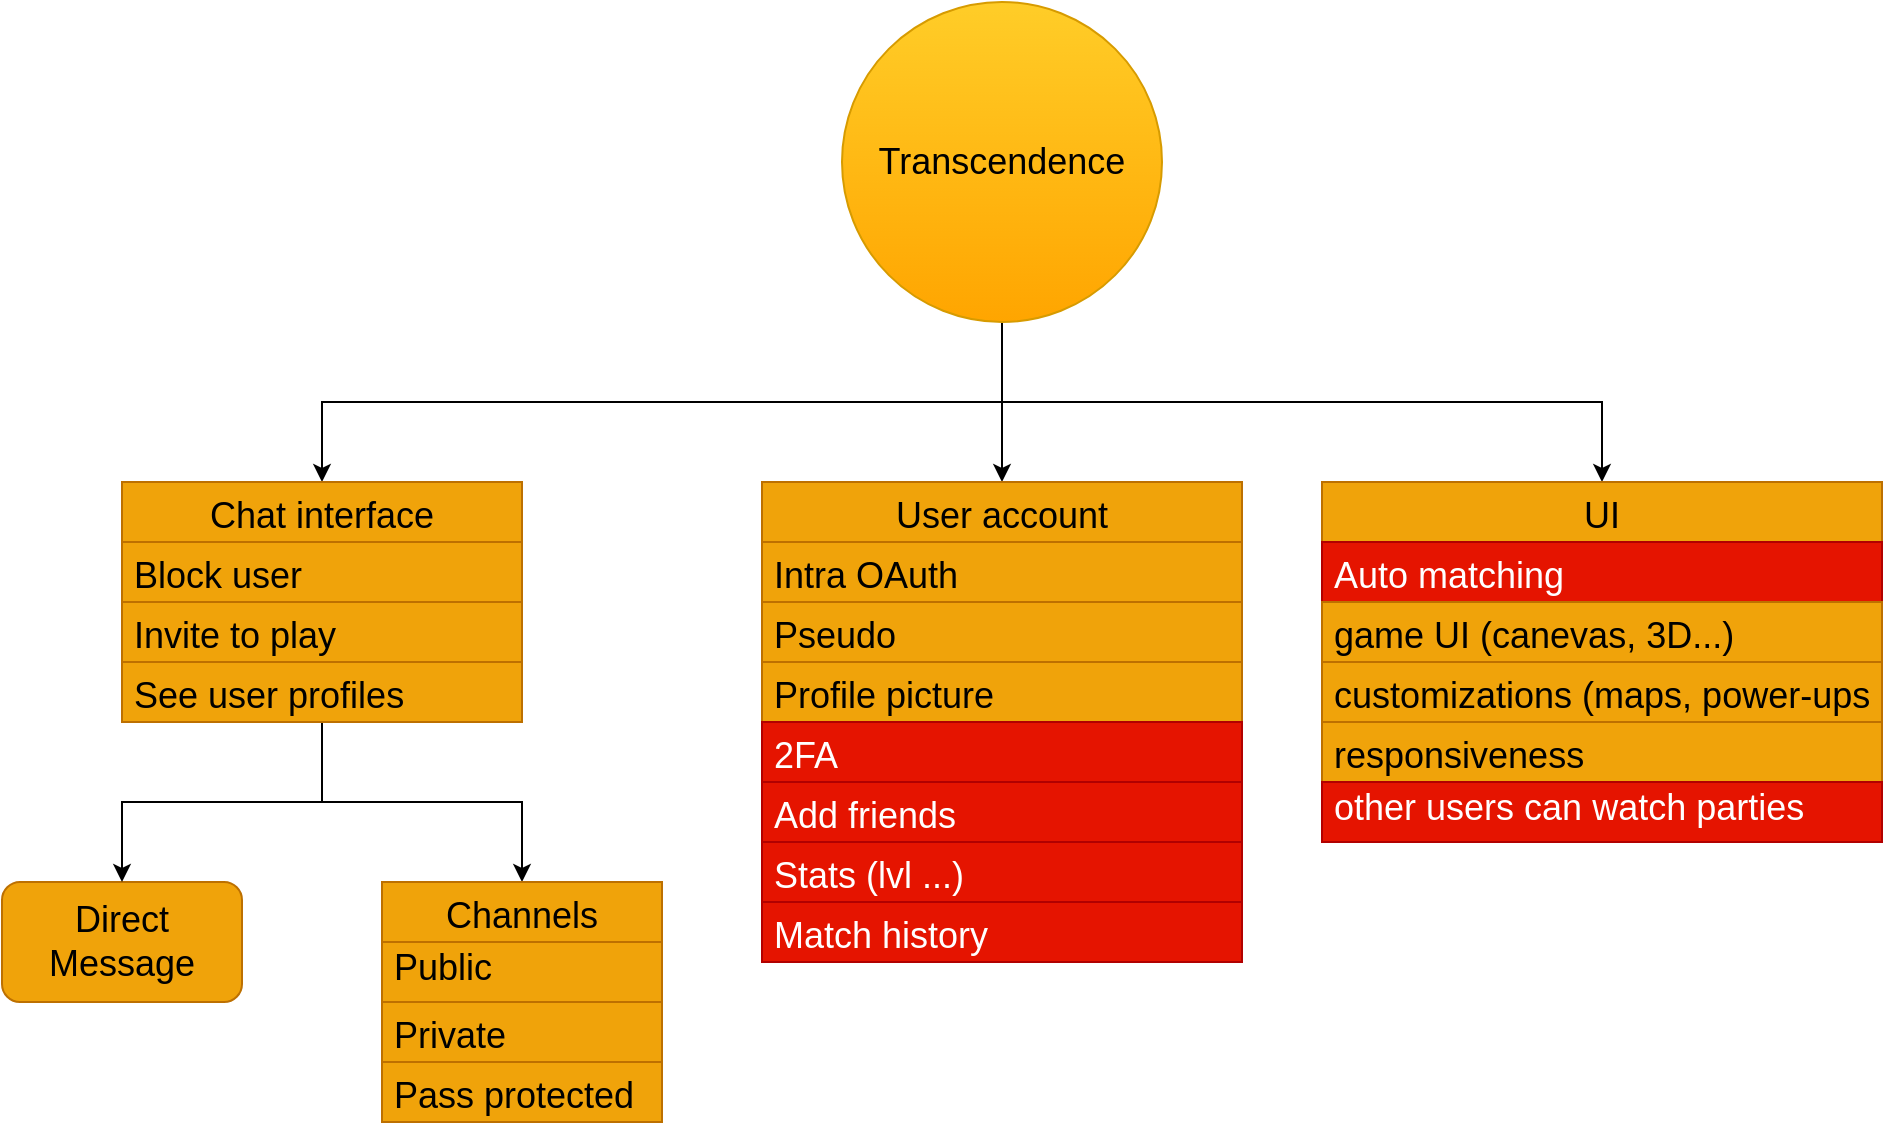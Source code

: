 <mxfile>
    <diagram id="H6v1bpZ2FM-9dGSdOjOd" name="Page-1">
        <mxGraphModel dx="1364" dy="647" grid="1" gridSize="10" guides="1" tooltips="1" connect="1" arrows="1" fold="1" page="0" pageScale="1" pageWidth="850" pageHeight="1100" math="0" shadow="0">
            <root>
                <mxCell id="0"/>
                <mxCell id="1" parent="0"/>
                <mxCell id="n9RMYj6TtVI811Dv7aZE-14" style="edgeStyle=orthogonalEdgeStyle;rounded=0;orthogonalLoop=1;jettySize=auto;html=1;fontSize=18;entryX=0.5;entryY=0;entryDx=0;entryDy=0;" parent="1" source="rqxA22tQ074tUgq13iSX-1" target="n9RMYj6TtVI811Dv7aZE-16" edge="1">
                    <mxGeometry relative="1" as="geometry">
                        <Array as="points">
                            <mxPoint x="480" y="200"/>
                            <mxPoint x="140" y="200"/>
                        </Array>
                    </mxGeometry>
                </mxCell>
                <mxCell id="n9RMYj6TtVI811Dv7aZE-32" style="edgeStyle=orthogonalEdgeStyle;rounded=0;orthogonalLoop=1;jettySize=auto;html=1;fontSize=18;" parent="1" source="rqxA22tQ074tUgq13iSX-1" target="n9RMYj6TtVI811Dv7aZE-28" edge="1">
                    <mxGeometry relative="1" as="geometry"/>
                </mxCell>
                <mxCell id="n9RMYj6TtVI811Dv7aZE-43" style="edgeStyle=orthogonalEdgeStyle;rounded=0;orthogonalLoop=1;jettySize=auto;html=1;fontSize=18;" parent="1" source="rqxA22tQ074tUgq13iSX-1" target="n9RMYj6TtVI811Dv7aZE-37" edge="1">
                    <mxGeometry relative="1" as="geometry">
                        <Array as="points">
                            <mxPoint x="480" y="200"/>
                            <mxPoint x="780" y="200"/>
                        </Array>
                    </mxGeometry>
                </mxCell>
                <mxCell id="rqxA22tQ074tUgq13iSX-1" value="&lt;font style=&quot;font-size: 18px&quot;&gt;Transcendence&lt;/font&gt;" style="ellipse;whiteSpace=wrap;html=1;aspect=fixed;fillColor=#ffcd28;strokeColor=#d79b00;gradientColor=#ffa500;" parent="1" vertex="1">
                    <mxGeometry x="400" width="160" height="160" as="geometry"/>
                </mxCell>
                <mxCell id="n9RMYj6TtVI811Dv7aZE-13" value="Direct Message" style="rounded=1;whiteSpace=wrap;html=1;fontSize=18;fillColor=#f0a30a;fontColor=#000000;strokeColor=#BD7000;" parent="1" vertex="1">
                    <mxGeometry x="-20" y="440" width="120" height="60" as="geometry"/>
                </mxCell>
                <mxCell id="n9RMYj6TtVI811Dv7aZE-21" style="edgeStyle=orthogonalEdgeStyle;rounded=0;orthogonalLoop=1;jettySize=auto;html=1;fontSize=18;" parent="1" source="n9RMYj6TtVI811Dv7aZE-16" target="n9RMYj6TtVI811Dv7aZE-13" edge="1">
                    <mxGeometry relative="1" as="geometry"/>
                </mxCell>
                <mxCell id="n9RMYj6TtVI811Dv7aZE-27" style="edgeStyle=orthogonalEdgeStyle;rounded=0;orthogonalLoop=1;jettySize=auto;html=1;fontSize=18;" parent="1" source="n9RMYj6TtVI811Dv7aZE-16" target="n9RMYj6TtVI811Dv7aZE-23" edge="1">
                    <mxGeometry relative="1" as="geometry"/>
                </mxCell>
                <mxCell id="n9RMYj6TtVI811Dv7aZE-16" value="Chat interface" style="swimlane;fontStyle=0;childLayout=stackLayout;horizontal=1;startSize=30;horizontalStack=0;resizeParent=1;resizeParentMax=0;resizeLast=0;collapsible=1;marginBottom=0;fontSize=18;fillColor=#f0a30a;fontColor=#000000;strokeColor=#BD7000;" parent="1" vertex="1">
                    <mxGeometry x="40" y="240" width="200" height="120" as="geometry"/>
                </mxCell>
                <mxCell id="n9RMYj6TtVI811Dv7aZE-17" value="Block user" style="text;strokeColor=#BD7000;fillColor=#f0a30a;align=left;verticalAlign=middle;spacingLeft=4;spacingRight=4;overflow=hidden;points=[[0,0.5],[1,0.5]];portConstraint=eastwest;rotatable=0;fontSize=18;fontColor=#000000;" parent="n9RMYj6TtVI811Dv7aZE-16" vertex="1">
                    <mxGeometry y="30" width="200" height="30" as="geometry"/>
                </mxCell>
                <mxCell id="n9RMYj6TtVI811Dv7aZE-18" value="Invite to play" style="text;strokeColor=#BD7000;fillColor=#f0a30a;align=left;verticalAlign=middle;spacingLeft=4;spacingRight=4;overflow=hidden;points=[[0,0.5],[1,0.5]];portConstraint=eastwest;rotatable=0;fontSize=18;fontColor=#000000;" parent="n9RMYj6TtVI811Dv7aZE-16" vertex="1">
                    <mxGeometry y="60" width="200" height="30" as="geometry"/>
                </mxCell>
                <mxCell id="n9RMYj6TtVI811Dv7aZE-19" value="See user profiles" style="text;strokeColor=#BD7000;fillColor=#f0a30a;align=left;verticalAlign=middle;spacingLeft=4;spacingRight=4;overflow=hidden;points=[[0,0.5],[1,0.5]];portConstraint=eastwest;rotatable=0;fontSize=18;fontColor=#000000;" parent="n9RMYj6TtVI811Dv7aZE-16" vertex="1">
                    <mxGeometry y="90" width="200" height="30" as="geometry"/>
                </mxCell>
                <mxCell id="n9RMYj6TtVI811Dv7aZE-23" value="Channels" style="swimlane;fontStyle=0;childLayout=stackLayout;horizontal=1;startSize=30;horizontalStack=0;resizeParent=1;resizeParentMax=0;resizeLast=0;collapsible=1;marginBottom=0;fontSize=18;fillColor=#f0a30a;fontColor=#000000;strokeColor=#BD7000;" parent="1" vertex="1">
                    <mxGeometry x="170" y="440" width="140" height="120" as="geometry"/>
                </mxCell>
                <mxCell id="n9RMYj6TtVI811Dv7aZE-24" value="Public&#10;" style="text;strokeColor=#BD7000;fillColor=#f0a30a;align=left;verticalAlign=middle;spacingLeft=4;spacingRight=4;overflow=hidden;points=[[0,0.5],[1,0.5]];portConstraint=eastwest;rotatable=0;fontSize=18;fontColor=#000000;" parent="n9RMYj6TtVI811Dv7aZE-23" vertex="1">
                    <mxGeometry y="30" width="140" height="30" as="geometry"/>
                </mxCell>
                <mxCell id="n9RMYj6TtVI811Dv7aZE-25" value="Private" style="text;strokeColor=#BD7000;fillColor=#f0a30a;align=left;verticalAlign=middle;spacingLeft=4;spacingRight=4;overflow=hidden;points=[[0,0.5],[1,0.5]];portConstraint=eastwest;rotatable=0;fontSize=18;fontColor=#000000;" parent="n9RMYj6TtVI811Dv7aZE-23" vertex="1">
                    <mxGeometry y="60" width="140" height="30" as="geometry"/>
                </mxCell>
                <mxCell id="n9RMYj6TtVI811Dv7aZE-26" value="Pass protected" style="text;strokeColor=#BD7000;fillColor=#f0a30a;align=left;verticalAlign=middle;spacingLeft=4;spacingRight=4;overflow=hidden;points=[[0,0.5],[1,0.5]];portConstraint=eastwest;rotatable=0;fontSize=18;fontColor=#000000;" parent="n9RMYj6TtVI811Dv7aZE-23" vertex="1">
                    <mxGeometry y="90" width="140" height="30" as="geometry"/>
                </mxCell>
                <mxCell id="n9RMYj6TtVI811Dv7aZE-28" value="User account" style="swimlane;fontStyle=0;childLayout=stackLayout;horizontal=1;startSize=30;horizontalStack=0;resizeParent=1;resizeParentMax=0;resizeLast=0;collapsible=1;marginBottom=0;fontSize=18;fillColor=#f0a30a;fontColor=#000000;strokeColor=#BD7000;" parent="1" vertex="1">
                    <mxGeometry x="360" y="240" width="240" height="240" as="geometry"/>
                </mxCell>
                <mxCell id="n9RMYj6TtVI811Dv7aZE-29" value="Intra OAuth" style="text;strokeColor=#BD7000;fillColor=#f0a30a;align=left;verticalAlign=middle;spacingLeft=4;spacingRight=4;overflow=hidden;points=[[0,0.5],[1,0.5]];portConstraint=eastwest;rotatable=0;fontSize=18;fontColor=#000000;" parent="n9RMYj6TtVI811Dv7aZE-28" vertex="1">
                    <mxGeometry y="30" width="240" height="30" as="geometry"/>
                </mxCell>
                <mxCell id="n9RMYj6TtVI811Dv7aZE-30" value="Pseudo" style="text;strokeColor=#BD7000;fillColor=#f0a30a;align=left;verticalAlign=middle;spacingLeft=4;spacingRight=4;overflow=hidden;points=[[0,0.5],[1,0.5]];portConstraint=eastwest;rotatable=0;fontSize=18;fontColor=#000000;" parent="n9RMYj6TtVI811Dv7aZE-28" vertex="1">
                    <mxGeometry y="60" width="240" height="30" as="geometry"/>
                </mxCell>
                <mxCell id="n9RMYj6TtVI811Dv7aZE-31" value="Profile picture" style="text;strokeColor=#BD7000;fillColor=#f0a30a;align=left;verticalAlign=middle;spacingLeft=4;spacingRight=4;overflow=hidden;points=[[0,0.5],[1,0.5]];portConstraint=eastwest;rotatable=0;fontSize=18;fontColor=#000000;" parent="n9RMYj6TtVI811Dv7aZE-28" vertex="1">
                    <mxGeometry y="90" width="240" height="30" as="geometry"/>
                </mxCell>
                <mxCell id="n9RMYj6TtVI811Dv7aZE-33" value="2FA" style="text;strokeColor=#B20000;fillColor=#e51400;align=left;verticalAlign=middle;spacingLeft=4;spacingRight=4;overflow=hidden;points=[[0,0.5],[1,0.5]];portConstraint=eastwest;rotatable=0;fontSize=18;fontColor=#ffffff;" parent="n9RMYj6TtVI811Dv7aZE-28" vertex="1">
                    <mxGeometry y="120" width="240" height="30" as="geometry"/>
                </mxCell>
                <mxCell id="n9RMYj6TtVI811Dv7aZE-34" value="Add friends" style="text;strokeColor=#B20000;fillColor=#e51400;align=left;verticalAlign=middle;spacingLeft=4;spacingRight=4;overflow=hidden;points=[[0,0.5],[1,0.5]];portConstraint=eastwest;rotatable=0;fontSize=18;fontColor=#ffffff;" parent="n9RMYj6TtVI811Dv7aZE-28" vertex="1">
                    <mxGeometry y="150" width="240" height="30" as="geometry"/>
                </mxCell>
                <mxCell id="n9RMYj6TtVI811Dv7aZE-35" value="Stats (lvl ...)" style="text;strokeColor=#B20000;fillColor=#e51400;align=left;verticalAlign=middle;spacingLeft=4;spacingRight=4;overflow=hidden;points=[[0,0.5],[1,0.5]];portConstraint=eastwest;rotatable=0;fontSize=18;fontColor=#ffffff;" parent="n9RMYj6TtVI811Dv7aZE-28" vertex="1">
                    <mxGeometry y="180" width="240" height="30" as="geometry"/>
                </mxCell>
                <mxCell id="n9RMYj6TtVI811Dv7aZE-36" value="Match history" style="text;strokeColor=#B20000;fillColor=#e51400;align=left;verticalAlign=middle;spacingLeft=4;spacingRight=4;overflow=hidden;points=[[0,0.5],[1,0.5]];portConstraint=eastwest;rotatable=0;fontSize=18;fontColor=#ffffff;" parent="n9RMYj6TtVI811Dv7aZE-28" vertex="1">
                    <mxGeometry y="210" width="240" height="30" as="geometry"/>
                </mxCell>
                <mxCell id="n9RMYj6TtVI811Dv7aZE-37" value="UI" style="swimlane;fontStyle=0;childLayout=stackLayout;horizontal=1;startSize=30;horizontalStack=0;resizeParent=1;resizeParentMax=0;resizeLast=0;collapsible=1;marginBottom=0;fontSize=18;fillColor=#f0a30a;fontColor=#000000;strokeColor=#BD7000;" parent="1" vertex="1">
                    <mxGeometry x="640" y="240" width="280" height="180" as="geometry"/>
                </mxCell>
                <mxCell id="n9RMYj6TtVI811Dv7aZE-38" value="Auto matching" style="text;strokeColor=#B20000;fillColor=#e51400;align=left;verticalAlign=middle;spacingLeft=4;spacingRight=4;overflow=hidden;points=[[0,0.5],[1,0.5]];portConstraint=eastwest;rotatable=0;fontSize=18;fontColor=#ffffff;" parent="n9RMYj6TtVI811Dv7aZE-37" vertex="1">
                    <mxGeometry y="30" width="280" height="30" as="geometry"/>
                </mxCell>
                <mxCell id="n9RMYj6TtVI811Dv7aZE-39" value="game UI (canevas, 3D...)" style="text;strokeColor=#BD7000;fillColor=#f0a30a;align=left;verticalAlign=middle;spacingLeft=4;spacingRight=4;overflow=hidden;points=[[0,0.5],[1,0.5]];portConstraint=eastwest;rotatable=0;fontSize=18;fontColor=#000000;" parent="n9RMYj6TtVI811Dv7aZE-37" vertex="1">
                    <mxGeometry y="60" width="280" height="30" as="geometry"/>
                </mxCell>
                <mxCell id="n9RMYj6TtVI811Dv7aZE-40" value="customizations (maps, power-ups ...)" style="text;strokeColor=#BD7000;fillColor=#f0a30a;align=left;verticalAlign=middle;spacingLeft=4;spacingRight=4;overflow=hidden;points=[[0,0.5],[1,0.5]];portConstraint=eastwest;rotatable=0;fontSize=18;fontColor=#000000;" parent="n9RMYj6TtVI811Dv7aZE-37" vertex="1">
                    <mxGeometry y="90" width="280" height="30" as="geometry"/>
                </mxCell>
                <mxCell id="n9RMYj6TtVI811Dv7aZE-41" value="responsiveness" style="text;strokeColor=#BD7000;fillColor=#f0a30a;align=left;verticalAlign=middle;spacingLeft=4;spacingRight=4;overflow=hidden;points=[[0,0.5],[1,0.5]];portConstraint=eastwest;rotatable=0;fontSize=18;fontColor=#000000;" parent="n9RMYj6TtVI811Dv7aZE-37" vertex="1">
                    <mxGeometry y="120" width="280" height="30" as="geometry"/>
                </mxCell>
                <mxCell id="n9RMYj6TtVI811Dv7aZE-42" value="other users can watch parties&#10;" style="text;strokeColor=#B20000;fillColor=#e51400;align=left;verticalAlign=middle;spacingLeft=4;spacingRight=4;overflow=hidden;points=[[0,0.5],[1,0.5]];portConstraint=eastwest;rotatable=0;fontSize=18;fontColor=#ffffff;" parent="n9RMYj6TtVI811Dv7aZE-37" vertex="1">
                    <mxGeometry y="150" width="280" height="30" as="geometry"/>
                </mxCell>
            </root>
        </mxGraphModel>
    </diagram>
</mxfile>